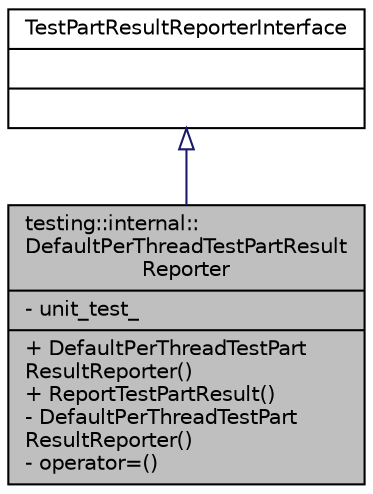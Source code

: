 digraph "testing::internal::DefaultPerThreadTestPartResultReporter"
{
 // LATEX_PDF_SIZE
  bgcolor="transparent";
  edge [fontname="Helvetica",fontsize="10",labelfontname="Helvetica",labelfontsize="10"];
  node [fontname="Helvetica",fontsize="10",shape=record];
  Node1 [label="{testing::internal::\lDefaultPerThreadTestPartResult\lReporter\n|- unit_test_\l|+ DefaultPerThreadTestPart\lResultReporter()\l+ ReportTestPartResult()\l- DefaultPerThreadTestPart\lResultReporter()\l- operator=()\l}",height=0.2,width=0.4,color="black", fillcolor="grey75", style="filled", fontcolor="black",tooltip=" "];
  Node2 -> Node1 [dir="back",color="midnightblue",fontsize="10",style="solid",arrowtail="onormal",fontname="Helvetica"];
  Node2 [label="{TestPartResultReporterInterface\n||}",height=0.2,width=0.4,color="black",URL="$classTestPartResultReporterInterface.html",tooltip=" "];
}
